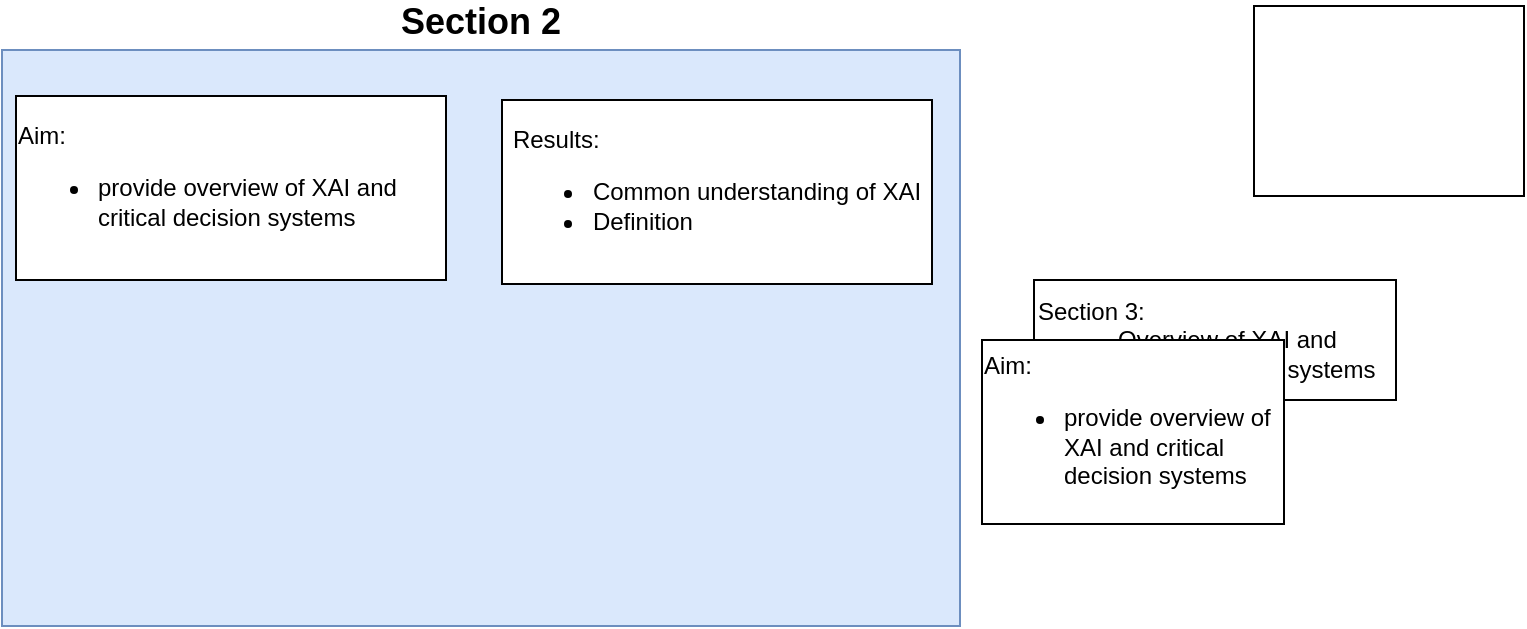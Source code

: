 <mxfile version="24.9.2">
  <diagram name="Seite-1" id="Yq9eNVUB8aMpdLc4tktE">
    <mxGraphModel dx="786" dy="511" grid="0" gridSize="10" guides="1" tooltips="1" connect="1" arrows="1" fold="1" page="1" pageScale="1" pageWidth="827" pageHeight="1169" math="0" shadow="0">
      <root>
        <mxCell id="0" />
        <mxCell id="1" parent="0" />
        <mxCell id="6sYlEwsRBTDHdmyW6QFx-2" value="&lt;div&gt;&lt;span style=&quot;background-color: initial;&quot;&gt;&lt;b&gt;&lt;font style=&quot;font-size: 18px;&quot;&gt;Section 2&lt;/font&gt;&lt;/b&gt;&lt;/span&gt;&lt;/div&gt;" style="rounded=0;whiteSpace=wrap;html=1;align=center;fillColor=#dae8fc;strokeColor=#6c8ebf;labelPosition=center;verticalLabelPosition=top;verticalAlign=bottom;" vertex="1" parent="1">
          <mxGeometry x="97" y="30" width="479" height="288" as="geometry" />
        </mxCell>
        <mxCell id="6sYlEwsRBTDHdmyW6QFx-4" value="Section 3:&amp;nbsp;&lt;blockquote style=&quot;margin: 0 0 0 40px; border: none; padding: 0px;&quot;&gt;&lt;div&gt;Overview of XAI and critical decision systems&lt;/div&gt;&lt;/blockquote&gt;" style="rounded=0;whiteSpace=wrap;html=1;align=left;" vertex="1" parent="1">
          <mxGeometry x="613" y="145" width="181" height="60" as="geometry" />
        </mxCell>
        <mxCell id="6sYlEwsRBTDHdmyW6QFx-5" value="" style="rounded=0;whiteSpace=wrap;html=1;" vertex="1" parent="1">
          <mxGeometry x="723" y="8" width="135" height="95" as="geometry" />
        </mxCell>
        <mxCell id="6sYlEwsRBTDHdmyW6QFx-6" value="&lt;div style=&quot;text-align: left;&quot;&gt;&lt;span style=&quot;background-color: initial;&quot;&gt;Aim:&lt;/span&gt;&lt;/div&gt;&lt;div style=&quot;text-align: left;&quot;&gt;&lt;ul&gt;&lt;li&gt;provide o&lt;span style=&quot;&quot;&gt;verview of XAI and critical decision systems&lt;/span&gt;&lt;/li&gt;&lt;/ul&gt;&lt;/div&gt;" style="rounded=0;whiteSpace=wrap;html=1;" vertex="1" parent="1">
          <mxGeometry x="104" y="53" width="215" height="92" as="geometry" />
        </mxCell>
        <mxCell id="6sYlEwsRBTDHdmyW6QFx-7" value="&lt;div style=&quot;text-align: left;&quot;&gt;&lt;span style=&quot;background-color: initial;&quot;&gt;Aim:&lt;/span&gt;&lt;/div&gt;&lt;div style=&quot;text-align: left;&quot;&gt;&lt;ul&gt;&lt;li&gt;provide o&lt;span style=&quot;&quot;&gt;verview of XAI and critical decision systems&lt;/span&gt;&lt;/li&gt;&lt;/ul&gt;&lt;/div&gt;" style="rounded=0;whiteSpace=wrap;html=1;" vertex="1" parent="1">
          <mxGeometry x="587" y="175" width="151" height="92" as="geometry" />
        </mxCell>
        <mxCell id="6sYlEwsRBTDHdmyW6QFx-8" value="&lt;div style=&quot;text-align: left;&quot;&gt;&lt;span style=&quot;background-color: initial;&quot;&gt;Results:&lt;/span&gt;&lt;/div&gt;&lt;div style=&quot;text-align: left;&quot;&gt;&lt;ul&gt;&lt;li&gt;Common understanding of XAI&lt;/li&gt;&lt;li&gt;Definition&lt;/li&gt;&lt;/ul&gt;&lt;/div&gt;" style="rounded=0;whiteSpace=wrap;html=1;" vertex="1" parent="1">
          <mxGeometry x="347" y="55" width="215" height="92" as="geometry" />
        </mxCell>
      </root>
    </mxGraphModel>
  </diagram>
</mxfile>
